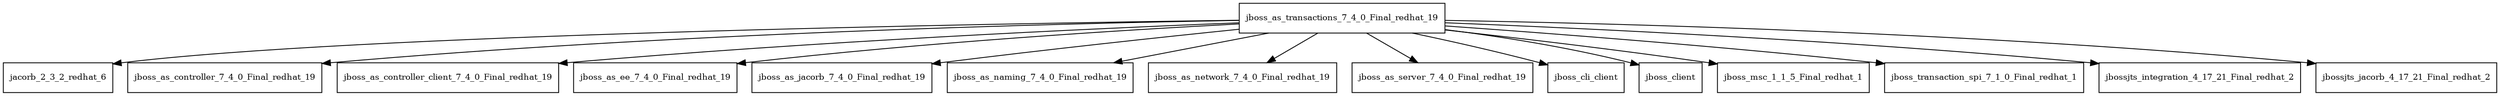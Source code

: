digraph jboss_as_transactions_7_4_0_Final_redhat_19_dependencies {
  node [shape = box, fontsize=10.0];
  jboss_as_transactions_7_4_0_Final_redhat_19 -> jacorb_2_3_2_redhat_6;
  jboss_as_transactions_7_4_0_Final_redhat_19 -> jboss_as_controller_7_4_0_Final_redhat_19;
  jboss_as_transactions_7_4_0_Final_redhat_19 -> jboss_as_controller_client_7_4_0_Final_redhat_19;
  jboss_as_transactions_7_4_0_Final_redhat_19 -> jboss_as_ee_7_4_0_Final_redhat_19;
  jboss_as_transactions_7_4_0_Final_redhat_19 -> jboss_as_jacorb_7_4_0_Final_redhat_19;
  jboss_as_transactions_7_4_0_Final_redhat_19 -> jboss_as_naming_7_4_0_Final_redhat_19;
  jboss_as_transactions_7_4_0_Final_redhat_19 -> jboss_as_network_7_4_0_Final_redhat_19;
  jboss_as_transactions_7_4_0_Final_redhat_19 -> jboss_as_server_7_4_0_Final_redhat_19;
  jboss_as_transactions_7_4_0_Final_redhat_19 -> jboss_cli_client;
  jboss_as_transactions_7_4_0_Final_redhat_19 -> jboss_client;
  jboss_as_transactions_7_4_0_Final_redhat_19 -> jboss_msc_1_1_5_Final_redhat_1;
  jboss_as_transactions_7_4_0_Final_redhat_19 -> jboss_transaction_spi_7_1_0_Final_redhat_1;
  jboss_as_transactions_7_4_0_Final_redhat_19 -> jbossjts_integration_4_17_21_Final_redhat_2;
  jboss_as_transactions_7_4_0_Final_redhat_19 -> jbossjts_jacorb_4_17_21_Final_redhat_2;
}
